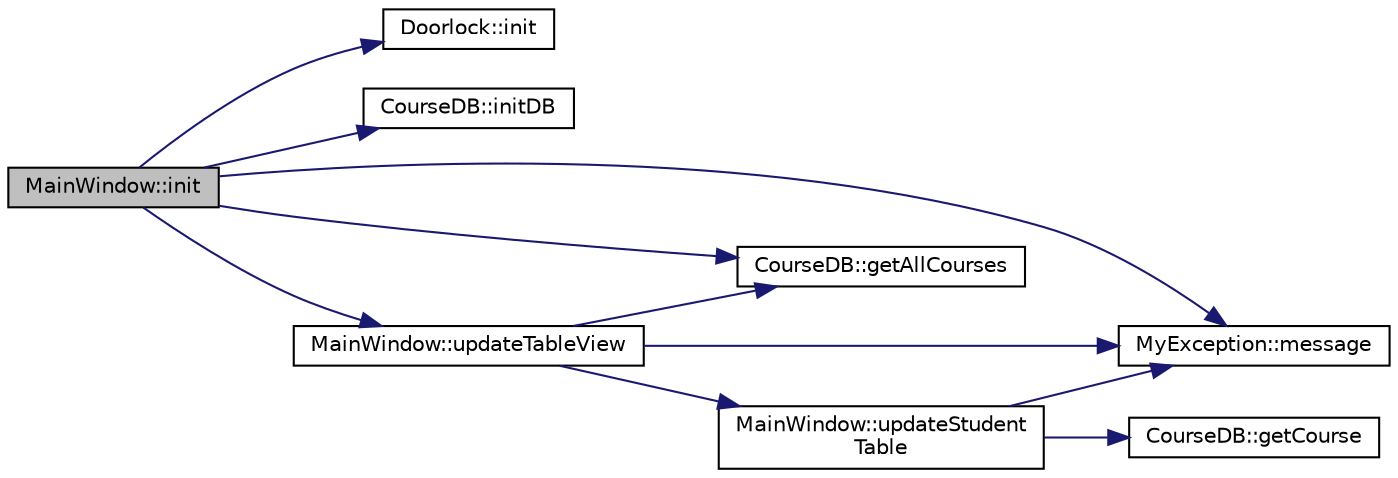 digraph "MainWindow::init"
{
  edge [fontname="Helvetica",fontsize="10",labelfontname="Helvetica",labelfontsize="10"];
  node [fontname="Helvetica",fontsize="10",shape=record];
  rankdir="LR";
  Node1 [label="MainWindow::init",height=0.2,width=0.4,color="black", fillcolor="grey75", style="filled", fontcolor="black"];
  Node1 -> Node2 [color="midnightblue",fontsize="10",style="solid",fontname="Helvetica"];
  Node2 [label="Doorlock::init",height=0.2,width=0.4,color="black", fillcolor="white", style="filled",URL="$class_doorlock.html#afcbd63621433c6086f0356bd2f94b47d",tooltip="Initialise WiringPi library and GPIO pin mode. "];
  Node1 -> Node3 [color="midnightblue",fontsize="10",style="solid",fontname="Helvetica"];
  Node3 [label="CourseDB::initDB",height=0.2,width=0.4,color="black", fillcolor="white", style="filled",URL="$class_course_d_b.html#af310392b1ba647e7d0d320ac64fec301",tooltip="creating a new database file named \"courses.db\" and creating a new table named \"COURSES\" in the datab..."];
  Node1 -> Node4 [color="midnightblue",fontsize="10",style="solid",fontname="Helvetica"];
  Node4 [label="CourseDB::getAllCourses",height=0.2,width=0.4,color="black", fillcolor="white", style="filled",URL="$class_course_d_b.html#ada1e9df01308d68dacc6a95730517a01",tooltip="Retrieves all courses from the database and returns them as QList<Course>. "];
  Node1 -> Node5 [color="midnightblue",fontsize="10",style="solid",fontname="Helvetica"];
  Node5 [label="MyException::message",height=0.2,width=0.4,color="black", fillcolor="white", style="filled",URL="$class_my_exception.html#a7371232a66d68dcd8c8c6363b434c0db"];
  Node1 -> Node6 [color="midnightblue",fontsize="10",style="solid",fontname="Helvetica"];
  Node6 [label="MainWindow::updateTableView",height=0.2,width=0.4,color="black", fillcolor="white", style="filled",URL="$class_main_window.html#a31ebff8b2a54cfd5f634c82253f3ffdd",tooltip="update course table "];
  Node6 -> Node4 [color="midnightblue",fontsize="10",style="solid",fontname="Helvetica"];
  Node6 -> Node5 [color="midnightblue",fontsize="10",style="solid",fontname="Helvetica"];
  Node6 -> Node7 [color="midnightblue",fontsize="10",style="solid",fontname="Helvetica"];
  Node7 [label="MainWindow::updateStudent\lTable",height=0.2,width=0.4,color="black", fillcolor="white", style="filled",URL="$class_main_window.html#ae72f434e60eb56c5ba1f18c1a0edd2ba",tooltip="update student table with upcoming course "];
  Node7 -> Node8 [color="midnightblue",fontsize="10",style="solid",fontname="Helvetica"];
  Node8 [label="CourseDB::getCourse",height=0.2,width=0.4,color="black", fillcolor="white", style="filled",URL="$class_course_d_b.html#afc10757467c711b2782bd1c1cb23b0fc",tooltip="Access to courses in the database and extraction of relevant student lists and related data..."];
  Node7 -> Node5 [color="midnightblue",fontsize="10",style="solid",fontname="Helvetica"];
}
